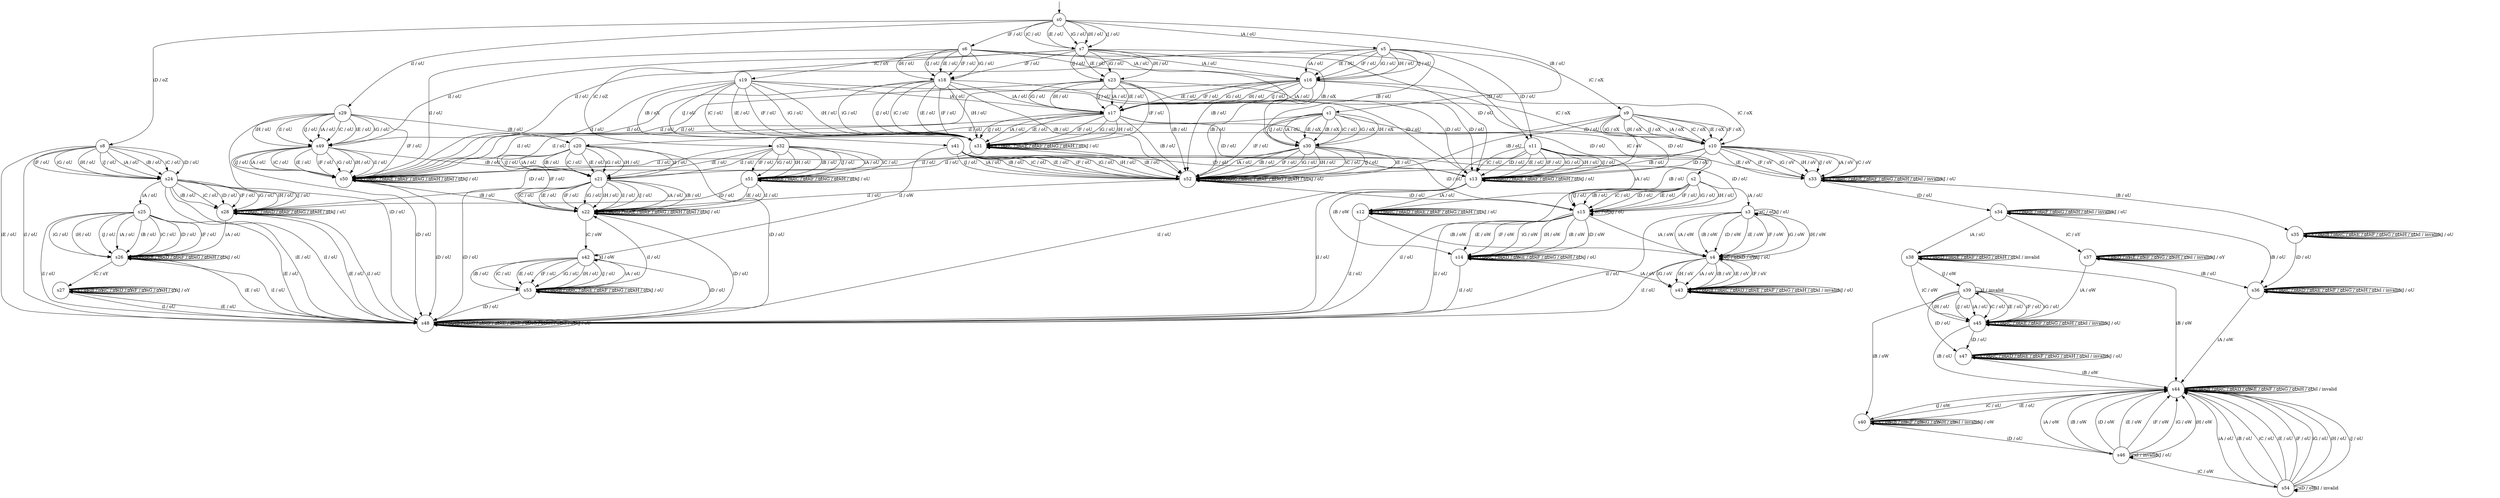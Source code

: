 digraph g {

	s0 [shape="circle" label="s0"];
	s1 [shape="circle" label="s1"];
	s2 [shape="circle" label="s2"];
	s3 [shape="circle" label="s3"];
	s4 [shape="circle" label="s4"];
	s5 [shape="circle" label="s5"];
	s6 [shape="circle" label="s6"];
	s7 [shape="circle" label="s7"];
	s8 [shape="circle" label="s8"];
	s9 [shape="circle" label="s9"];
	s10 [shape="circle" label="s10"];
	s11 [shape="circle" label="s11"];
	s12 [shape="circle" label="s12"];
	s13 [shape="circle" label="s13"];
	s14 [shape="circle" label="s14"];
	s15 [shape="circle" label="s15"];
	s16 [shape="circle" label="s16"];
	s17 [shape="circle" label="s17"];
	s18 [shape="circle" label="s18"];
	s19 [shape="circle" label="s19"];
	s20 [shape="circle" label="s20"];
	s21 [shape="circle" label="s21"];
	s22 [shape="circle" label="s22"];
	s23 [shape="circle" label="s23"];
	s24 [shape="circle" label="s24"];
	s25 [shape="circle" label="s25"];
	s26 [shape="circle" label="s26"];
	s27 [shape="circle" label="s27"];
	s28 [shape="circle" label="s28"];
	s29 [shape="circle" label="s29"];
	s30 [shape="circle" label="s30"];
	s31 [shape="circle" label="s31"];
	s32 [shape="circle" label="s32"];
	s33 [shape="circle" label="s33"];
	s34 [shape="circle" label="s34"];
	s35 [shape="circle" label="s35"];
	s36 [shape="circle" label="s36"];
	s37 [shape="circle" label="s37"];
	s38 [shape="circle" label="s38"];
	s39 [shape="circle" label="s39"];
	s40 [shape="circle" label="s40"];
	s41 [shape="circle" label="s41"];
	s42 [shape="circle" label="s42"];
	s43 [shape="circle" label="s43"];
	s44 [shape="circle" label="s44"];
	s45 [shape="circle" label="s45"];
	s46 [shape="circle" label="s46"];
	s47 [shape="circle" label="s47"];
	s48 [shape="circle" label="s48"];
	s49 [shape="circle" label="s49"];
	s50 [shape="circle" label="s50"];
	s51 [shape="circle" label="s51"];
	s52 [shape="circle" label="s52"];
	s53 [shape="circle" label="s53"];
	s54 [shape="circle" label="s54"];
	s0 -> s5 [label="iA / oU"];
	s0 -> s1 [label="iB / oU"];
	s0 -> s7 [label="iC / oU"];
	s0 -> s8 [label="iD / oZ"];
	s0 -> s7 [label="iE / oU"];
	s0 -> s6 [label="iF / oU"];
	s0 -> s7 [label="iG / oU"];
	s0 -> s7 [label="iH / oU"];
	s0 -> s29 [label="iI / oU"];
	s0 -> s7 [label="iJ / oU"];
	s1 -> s30 [label="iA / oU"];
	s1 -> s30 [label="iB / oX"];
	s1 -> s30 [label="iC / oU"];
	s1 -> s2 [label="iD / oU"];
	s1 -> s30 [label="iE / oX"];
	s1 -> s52 [label="iF / oU"];
	s1 -> s30 [label="iG / oX"];
	s1 -> s30 [label="iH / oX"];
	s1 -> s20 [label="iI / oU"];
	s1 -> s30 [label="iJ / oU"];
	s2 -> s3 [label="iA / oU"];
	s2 -> s15 [label="iB / oU"];
	s2 -> s15 [label="iC / oU"];
	s2 -> s15 [label="iD / oU"];
	s2 -> s15 [label="iE / oU"];
	s2 -> s15 [label="iF / oU"];
	s2 -> s15 [label="iG / oU"];
	s2 -> s15 [label="iH / oU"];
	s2 -> s48 [label="iI / oU"];
	s2 -> s15 [label="iJ / oU"];
	s3 -> s4 [label="iA / oW"];
	s3 -> s4 [label="iB / oW"];
	s3 -> s3 [label="iC / oU"];
	s3 -> s4 [label="iD / oW"];
	s3 -> s4 [label="iE / oW"];
	s3 -> s4 [label="iF / oW"];
	s3 -> s4 [label="iG / oW"];
	s3 -> s4 [label="iH / oW"];
	s3 -> s48 [label="iI / oU"];
	s3 -> s3 [label="iJ / oU"];
	s4 -> s43 [label="iA / oV"];
	s4 -> s43 [label="iB / oV"];
	s4 -> s4 [label="iC / oU"];
	s4 -> s4 [label="iD / oW"];
	s4 -> s43 [label="iE / oV"];
	s4 -> s43 [label="iF / oV"];
	s4 -> s43 [label="iG / oV"];
	s4 -> s43 [label="iH / oV"];
	s4 -> s48 [label="iI / oU"];
	s4 -> s4 [label="iJ / oU"];
	s5 -> s16 [label="iA / oU"];
	s5 -> s30 [label="iB / oU"];
	s5 -> s9 [label="iC / oX"];
	s5 -> s11 [label="iD / oU"];
	s5 -> s16 [label="iE / oU"];
	s5 -> s16 [label="iF / oU"];
	s5 -> s16 [label="iG / oU"];
	s5 -> s16 [label="iH / oU"];
	s5 -> s49 [label="iI / oU"];
	s5 -> s16 [label="iJ / oU"];
	s6 -> s16 [label="iA / oU"];
	s6 -> s52 [label="iB / oU"];
	s6 -> s19 [label="iC / oY"];
	s6 -> s13 [label="iD / oU"];
	s6 -> s18 [label="iE / oU"];
	s6 -> s18 [label="iF / oU"];
	s6 -> s18 [label="iG / oU"];
	s6 -> s18 [label="iH / oU"];
	s6 -> s50 [label="iI / oU"];
	s6 -> s18 [label="iJ / oU"];
	s7 -> s16 [label="iA / oU"];
	s7 -> s30 [label="iB / oX"];
	s7 -> s32 [label="iC / oZ"];
	s7 -> s11 [label="iD / oU"];
	s7 -> s23 [label="iE / oU"];
	s7 -> s18 [label="iF / oU"];
	s7 -> s23 [label="iG / oU"];
	s7 -> s23 [label="iH / oU"];
	s7 -> s49 [label="iI / oU"];
	s7 -> s23 [label="iJ / oU"];
	s8 -> s24 [label="iA / oU"];
	s8 -> s24 [label="iB / oU"];
	s8 -> s24 [label="iC / oU"];
	s8 -> s24 [label="iD / oU"];
	s8 -> s48 [label="iE / oU"];
	s8 -> s24 [label="iF / oU"];
	s8 -> s24 [label="iG / oU"];
	s8 -> s24 [label="iH / oU"];
	s8 -> s48 [label="iI / oU"];
	s8 -> s24 [label="iJ / oU"];
	s9 -> s10 [label="iA / oX"];
	s9 -> s52 [label="iB / oU"];
	s9 -> s10 [label="iC / oX"];
	s9 -> s13 [label="iD / oU"];
	s9 -> s10 [label="iE / oX"];
	s9 -> s10 [label="iF / oX"];
	s9 -> s10 [label="iG / oX"];
	s9 -> s10 [label="iH / oX"];
	s9 -> s50 [label="iI / oU"];
	s9 -> s10 [label="iJ / oX"];
	s10 -> s33 [label="iA / oV"];
	s10 -> s52 [label="iB / oU"];
	s10 -> s33 [label="iC / oV"];
	s10 -> s13 [label="iD / oU"];
	s10 -> s33 [label="iE / oV"];
	s10 -> s33 [label="iF / oV"];
	s10 -> s33 [label="iG / oV"];
	s10 -> s33 [label="iH / oV"];
	s10 -> s50 [label="iI / oU"];
	s10 -> s33 [label="iJ / oV"];
	s11 -> s12 [label="iA / oU"];
	s11 -> s15 [label="iB / oU"];
	s11 -> s13 [label="iC / oU"];
	s11 -> s13 [label="iD / oU"];
	s11 -> s13 [label="iE / oU"];
	s11 -> s13 [label="iF / oU"];
	s11 -> s13 [label="iG / oU"];
	s11 -> s13 [label="iH / oU"];
	s11 -> s48 [label="iI / oU"];
	s11 -> s13 [label="iJ / oU"];
	s12 -> s12 [label="iA / oU"];
	s12 -> s4 [label="iB / oW"];
	s12 -> s12 [label="iC / oU"];
	s12 -> s12 [label="iD / oU"];
	s12 -> s12 [label="iE / oU"];
	s12 -> s12 [label="iF / oU"];
	s12 -> s12 [label="iG / oU"];
	s12 -> s12 [label="iH / oU"];
	s12 -> s48 [label="iI / oU"];
	s12 -> s12 [label="iJ / oU"];
	s13 -> s12 [label="iA / oU"];
	s13 -> s14 [label="iB / oW"];
	s13 -> s13 [label="iC / oU"];
	s13 -> s13 [label="iD / oU"];
	s13 -> s13 [label="iE / oU"];
	s13 -> s13 [label="iF / oU"];
	s13 -> s13 [label="iG / oU"];
	s13 -> s13 [label="iH / oU"];
	s13 -> s48 [label="iI / oU"];
	s13 -> s13 [label="iJ / oU"];
	s14 -> s43 [label="iA / oV"];
	s14 -> s14 [label="iB / oU"];
	s14 -> s14 [label="iC / oU"];
	s14 -> s14 [label="iD / oW"];
	s14 -> s14 [label="iE / oU"];
	s14 -> s14 [label="iF / oU"];
	s14 -> s14 [label="iG / oU"];
	s14 -> s14 [label="iH / oU"];
	s14 -> s48 [label="iI / oU"];
	s14 -> s14 [label="iJ / oU"];
	s15 -> s4 [label="iA / oW"];
	s15 -> s14 [label="iB / oW"];
	s15 -> s15 [label="iC / oU"];
	s15 -> s14 [label="iD / oW"];
	s15 -> s14 [label="iE / oW"];
	s15 -> s14 [label="iF / oW"];
	s15 -> s14 [label="iG / oW"];
	s15 -> s14 [label="iH / oW"];
	s15 -> s48 [label="iI / oU"];
	s15 -> s15 [label="iJ / oU"];
	s16 -> s17 [label="iA / oU"];
	s16 -> s52 [label="iB / oU"];
	s16 -> s10 [label="iC / oX"];
	s16 -> s13 [label="iD / oU"];
	s16 -> s17 [label="iE / oU"];
	s16 -> s17 [label="iF / oU"];
	s16 -> s17 [label="iG / oU"];
	s16 -> s17 [label="iH / oU"];
	s16 -> s50 [label="iI / oU"];
	s16 -> s17 [label="iJ / oU"];
	s17 -> s31 [label="iA / oU"];
	s17 -> s52 [label="iB / oU"];
	s17 -> s33 [label="iC / oV"];
	s17 -> s13 [label="iD / oU"];
	s17 -> s31 [label="iE / oU"];
	s17 -> s31 [label="iF / oU"];
	s17 -> s31 [label="iG / oU"];
	s17 -> s31 [label="iH / oU"];
	s17 -> s50 [label="iI / oU"];
	s17 -> s31 [label="iJ / oU"];
	s18 -> s17 [label="iA / oU"];
	s18 -> s52 [label="iB / oU"];
	s18 -> s31 [label="iC / oU"];
	s18 -> s13 [label="iD / oU"];
	s18 -> s31 [label="iE / oU"];
	s18 -> s31 [label="iF / oU"];
	s18 -> s31 [label="iG / oU"];
	s18 -> s31 [label="iH / oU"];
	s18 -> s50 [label="iI / oU"];
	s18 -> s31 [label="iJ / oU"];
	s19 -> s17 [label="iA / oU"];
	s19 -> s41 [label="iB / oX"];
	s19 -> s31 [label="iC / oU"];
	s19 -> s13 [label="iD / oU"];
	s19 -> s31 [label="iE / oU"];
	s19 -> s31 [label="iF / oU"];
	s19 -> s31 [label="iG / oU"];
	s19 -> s31 [label="iH / oU"];
	s19 -> s50 [label="iI / oU"];
	s19 -> s31 [label="iJ / oU"];
	s20 -> s21 [label="iA / oU"];
	s20 -> s21 [label="iB / oU"];
	s20 -> s21 [label="iC / oU"];
	s20 -> s48 [label="iD / oU"];
	s20 -> s21 [label="iE / oU"];
	s20 -> s22 [label="iF / oU"];
	s20 -> s21 [label="iG / oU"];
	s20 -> s21 [label="iH / oU"];
	s20 -> s21 [label="iI / oU"];
	s20 -> s21 [label="iJ / oU"];
	s21 -> s22 [label="iA / oU"];
	s21 -> s22 [label="iB / oU"];
	s21 -> s22 [label="iC / oU"];
	s21 -> s48 [label="iD / oU"];
	s21 -> s22 [label="iE / oU"];
	s21 -> s22 [label="iF / oU"];
	s21 -> s22 [label="iG / oU"];
	s21 -> s22 [label="iH / oU"];
	s21 -> s22 [label="iI / oU"];
	s21 -> s22 [label="iJ / oU"];
	s22 -> s22 [label="iA / oU"];
	s22 -> s22 [label="iB / oU"];
	s22 -> s42 [label="iC / oW"];
	s22 -> s48 [label="iD / oU"];
	s22 -> s22 [label="iE / oU"];
	s22 -> s22 [label="iF / oU"];
	s22 -> s22 [label="iG / oU"];
	s22 -> s22 [label="iH / oU"];
	s22 -> s22 [label="iI / oU"];
	s22 -> s22 [label="iJ / oU"];
	s23 -> s17 [label="iA / oU"];
	s23 -> s52 [label="iB / oU"];
	s23 -> s10 [label="iC / oX"];
	s23 -> s13 [label="iD / oU"];
	s23 -> s17 [label="iE / oU"];
	s23 -> s31 [label="iF / oU"];
	s23 -> s17 [label="iG / oU"];
	s23 -> s17 [label="iH / oU"];
	s23 -> s50 [label="iI / oU"];
	s23 -> s17 [label="iJ / oU"];
	s24 -> s25 [label="iA / oU"];
	s24 -> s28 [label="iB / oU"];
	s24 -> s28 [label="iC / oU"];
	s24 -> s28 [label="iD / oU"];
	s24 -> s48 [label="iE / oU"];
	s24 -> s28 [label="iF / oU"];
	s24 -> s28 [label="iG / oU"];
	s24 -> s28 [label="iH / oU"];
	s24 -> s48 [label="iI / oU"];
	s24 -> s28 [label="iJ / oU"];
	s25 -> s26 [label="iA / oU"];
	s25 -> s26 [label="iB / oU"];
	s25 -> s26 [label="iC / oU"];
	s25 -> s26 [label="iD / oU"];
	s25 -> s48 [label="iE / oU"];
	s25 -> s26 [label="iF / oU"];
	s25 -> s26 [label="iG / oU"];
	s25 -> s26 [label="iH / oU"];
	s25 -> s48 [label="iI / oU"];
	s25 -> s26 [label="iJ / oU"];
	s26 -> s26 [label="iA / oU"];
	s26 -> s26 [label="iB / oU"];
	s26 -> s27 [label="iC / oY"];
	s26 -> s26 [label="iD / oU"];
	s26 -> s48 [label="iE / oU"];
	s26 -> s26 [label="iF / oU"];
	s26 -> s26 [label="iG / oU"];
	s26 -> s26 [label="iH / oU"];
	s26 -> s48 [label="iI / oU"];
	s26 -> s26 [label="iJ / oU"];
	s27 -> s27 [label="iA / oY"];
	s27 -> s27 [label="iB / oY"];
	s27 -> s27 [label="iC / oY"];
	s27 -> s27 [label="iD / oY"];
	s27 -> s48 [label="iE / oU"];
	s27 -> s27 [label="iF / oY"];
	s27 -> s27 [label="iG / oY"];
	s27 -> s27 [label="iH / oY"];
	s27 -> s48 [label="iI / oU"];
	s27 -> s27 [label="iJ / oY"];
	s28 -> s26 [label="iA / oU"];
	s28 -> s28 [label="iB / oU"];
	s28 -> s28 [label="iC / oU"];
	s28 -> s28 [label="iD / oU"];
	s28 -> s48 [label="iE / oU"];
	s28 -> s28 [label="iF / oU"];
	s28 -> s28 [label="iG / oU"];
	s28 -> s28 [label="iH / oU"];
	s28 -> s48 [label="iI / oU"];
	s28 -> s28 [label="iJ / oU"];
	s29 -> s49 [label="iA / oU"];
	s29 -> s20 [label="iB / oU"];
	s29 -> s49 [label="iC / oU"];
	s29 -> s48 [label="iD / oU"];
	s29 -> s49 [label="iE / oU"];
	s29 -> s50 [label="iF / oU"];
	s29 -> s49 [label="iG / oU"];
	s29 -> s49 [label="iH / oU"];
	s29 -> s49 [label="iI / oU"];
	s29 -> s49 [label="iJ / oU"];
	s30 -> s52 [label="iA / oU"];
	s30 -> s52 [label="iB / oU"];
	s30 -> s52 [label="iC / oU"];
	s30 -> s15 [label="iD / oU"];
	s30 -> s52 [label="iE / oU"];
	s30 -> s52 [label="iF / oU"];
	s30 -> s52 [label="iG / oU"];
	s30 -> s52 [label="iH / oU"];
	s30 -> s21 [label="iI / oU"];
	s30 -> s52 [label="iJ / oU"];
	s31 -> s31 [label="iA / oU"];
	s31 -> s52 [label="iB / oU"];
	s31 -> s31 [label="iC / oU"];
	s31 -> s13 [label="iD / oU"];
	s31 -> s31 [label="iE / oU"];
	s31 -> s31 [label="iF / oU"];
	s31 -> s31 [label="iG / oU"];
	s31 -> s31 [label="iH / oU"];
	s31 -> s50 [label="iI / oU"];
	s31 -> s31 [label="iJ / oU"];
	s32 -> s51 [label="iA / oU"];
	s32 -> s51 [label="iB / oU"];
	s32 -> s51 [label="iC / oU"];
	s32 -> s28 [label="iD / oU"];
	s32 -> s21 [label="iE / oU"];
	s32 -> s51 [label="iF / oU"];
	s32 -> s51 [label="iG / oU"];
	s32 -> s51 [label="iH / oU"];
	s32 -> s21 [label="iI / oU"];
	s32 -> s51 [label="iJ / oU"];
	s33 -> s33 [label="iA / oU"];
	s33 -> s35 [label="iB / oU"];
	s33 -> s33 [label="iC / oU"];
	s33 -> s34 [label="iD / oU"];
	s33 -> s33 [label="iE / oU"];
	s33 -> s33 [label="iF / oU"];
	s33 -> s33 [label="iG / oU"];
	s33 -> s33 [label="iH / oU"];
	s33 -> s33 [label="iI / invalid"];
	s33 -> s33 [label="iJ / oU"];
	s34 -> s38 [label="iA / oU"];
	s34 -> s36 [label="iB / oU"];
	s34 -> s37 [label="iC / oY"];
	s34 -> s34 [label="iD / oU"];
	s34 -> s34 [label="iE / oU"];
	s34 -> s34 [label="iF / oU"];
	s34 -> s34 [label="iG / oU"];
	s34 -> s34 [label="iH / oU"];
	s34 -> s34 [label="iI / invalid"];
	s34 -> s34 [label="iJ / oU"];
	s35 -> s35 [label="iA / oU"];
	s35 -> s35 [label="iB / oU"];
	s35 -> s35 [label="iC / oU"];
	s35 -> s36 [label="iD / oU"];
	s35 -> s35 [label="iE / oU"];
	s35 -> s35 [label="iF / oU"];
	s35 -> s35 [label="iG / oU"];
	s35 -> s35 [label="iH / oU"];
	s35 -> s35 [label="iI / invalid"];
	s35 -> s35 [label="iJ / oU"];
	s36 -> s44 [label="iA / oW"];
	s36 -> s36 [label="iB / oU"];
	s36 -> s36 [label="iC / oU"];
	s36 -> s36 [label="iD / oU"];
	s36 -> s36 [label="iE / oU"];
	s36 -> s36 [label="iF / oU"];
	s36 -> s36 [label="iG / oU"];
	s36 -> s36 [label="iH / oU"];
	s36 -> s36 [label="iI / invalid"];
	s36 -> s36 [label="iJ / oU"];
	s37 -> s45 [label="iA / oW"];
	s37 -> s36 [label="iB / oU"];
	s37 -> s37 [label="iC / oY"];
	s37 -> s37 [label="iD / oY"];
	s37 -> s37 [label="iE / oY"];
	s37 -> s37 [label="iF / oY"];
	s37 -> s37 [label="iG / oY"];
	s37 -> s37 [label="iH / oY"];
	s37 -> s37 [label="iI / invalid"];
	s37 -> s37 [label="iJ / oY"];
	s38 -> s38 [label="iA / oU"];
	s38 -> s44 [label="iB / oW"];
	s38 -> s45 [label="iC / oW"];
	s38 -> s38 [label="iD / oU"];
	s38 -> s38 [label="iE / oU"];
	s38 -> s38 [label="iF / oU"];
	s38 -> s38 [label="iG / oU"];
	s38 -> s38 [label="iH / oU"];
	s38 -> s38 [label="iI / invalid"];
	s38 -> s39 [label="iJ / oW"];
	s39 -> s45 [label="iA / oU"];
	s39 -> s40 [label="iB / oW"];
	s39 -> s45 [label="iC / oU"];
	s39 -> s47 [label="iD / oU"];
	s39 -> s45 [label="iE / oU"];
	s39 -> s45 [label="iF / oU"];
	s39 -> s45 [label="iG / oU"];
	s39 -> s45 [label="iH / oU"];
	s39 -> s39 [label="iI / invalid"];
	s39 -> s45 [label="iJ / oU"];
	s40 -> s40 [label="iA / oW"];
	s40 -> s40 [label="iB / oW"];
	s40 -> s44 [label="iC / oU"];
	s40 -> s46 [label="iD / oU"];
	s40 -> s44 [label="iE / oU"];
	s40 -> s40 [label="iF / oW"];
	s40 -> s40 [label="iG / oW"];
	s40 -> s40 [label="iH / oW"];
	s40 -> s40 [label="iI / invalid"];
	s40 -> s40 [label="iJ / oW"];
	s41 -> s52 [label="iA / oU"];
	s41 -> s52 [label="iB / oU"];
	s41 -> s52 [label="iC / oU"];
	s41 -> s15 [label="iD / oU"];
	s41 -> s52 [label="iE / oU"];
	s41 -> s52 [label="iF / oU"];
	s41 -> s52 [label="iG / oU"];
	s41 -> s52 [label="iH / oU"];
	s41 -> s42 [label="iI / oW"];
	s41 -> s52 [label="iJ / oU"];
	s42 -> s53 [label="iA / oU"];
	s42 -> s53 [label="iB / oU"];
	s42 -> s53 [label="iC / oU"];
	s42 -> s48 [label="iD / oU"];
	s42 -> s53 [label="iE / oU"];
	s42 -> s53 [label="iF / oU"];
	s42 -> s53 [label="iG / oU"];
	s42 -> s53 [label="iH / oU"];
	s42 -> s42 [label="iI / oW"];
	s42 -> s53 [label="iJ / oU"];
	s43 -> s43 [label="iA / oU"];
	s43 -> s43 [label="iB / oU"];
	s43 -> s43 [label="iC / oU"];
	s43 -> s43 [label="iD / oU"];
	s43 -> s43 [label="iE / oU"];
	s43 -> s43 [label="iF / oU"];
	s43 -> s43 [label="iG / oU"];
	s43 -> s43 [label="iH / oU"];
	s43 -> s43 [label="iI / invalid"];
	s43 -> s43 [label="iJ / oU"];
	s44 -> s44 [label="iA / oU"];
	s44 -> s44 [label="iB / oU"];
	s44 -> s44 [label="iC / oU"];
	s44 -> s44 [label="iD / oW"];
	s44 -> s44 [label="iE / oU"];
	s44 -> s44 [label="iF / oU"];
	s44 -> s44 [label="iG / oU"];
	s44 -> s44 [label="iH / oU"];
	s44 -> s44 [label="iI / invalid"];
	s44 -> s40 [label="iJ / oW"];
	s45 -> s45 [label="iA / oU"];
	s45 -> s44 [label="iB / oU"];
	s45 -> s45 [label="iC / oU"];
	s45 -> s47 [label="iD / oU"];
	s45 -> s45 [label="iE / oU"];
	s45 -> s45 [label="iF / oU"];
	s45 -> s45 [label="iG / oU"];
	s45 -> s45 [label="iH / oU"];
	s45 -> s45 [label="iI / invalid"];
	s45 -> s45 [label="iJ / oU"];
	s46 -> s44 [label="iA / oW"];
	s46 -> s44 [label="iB / oW"];
	s46 -> s54 [label="iC / oW"];
	s46 -> s44 [label="iD / oW"];
	s46 -> s44 [label="iE / oW"];
	s46 -> s44 [label="iF / oW"];
	s46 -> s44 [label="iG / oW"];
	s46 -> s44 [label="iH / oW"];
	s46 -> s46 [label="iI / invalid"];
	s46 -> s46 [label="iJ / oU"];
	s47 -> s47 [label="iA / oU"];
	s47 -> s44 [label="iB / oW"];
	s47 -> s47 [label="iC / oU"];
	s47 -> s47 [label="iD / oU"];
	s47 -> s47 [label="iE / oU"];
	s47 -> s47 [label="iF / oU"];
	s47 -> s47 [label="iG / oU"];
	s47 -> s47 [label="iH / oU"];
	s47 -> s47 [label="iI / invalid"];
	s47 -> s47 [label="iJ / oU"];
	s48 -> s48 [label="iA / oU"];
	s48 -> s48 [label="iB / oU"];
	s48 -> s48 [label="iC / oU"];
	s48 -> s48 [label="iD / oU"];
	s48 -> s48 [label="iE / oU"];
	s48 -> s48 [label="iF / oU"];
	s48 -> s48 [label="iG / oU"];
	s48 -> s48 [label="iH / oU"];
	s48 -> s48 [label="iI / oU"];
	s48 -> s48 [label="iJ / oU"];
	s49 -> s50 [label="iA / oU"];
	s49 -> s21 [label="iB / oU"];
	s49 -> s50 [label="iC / oU"];
	s49 -> s48 [label="iD / oU"];
	s49 -> s50 [label="iE / oU"];
	s49 -> s50 [label="iF / oU"];
	s49 -> s50 [label="iG / oU"];
	s49 -> s50 [label="iH / oU"];
	s49 -> s50 [label="iI / oU"];
	s49 -> s50 [label="iJ / oU"];
	s50 -> s50 [label="iA / oU"];
	s50 -> s22 [label="iB / oU"];
	s50 -> s50 [label="iC / oU"];
	s50 -> s48 [label="iD / oU"];
	s50 -> s50 [label="iE / oU"];
	s50 -> s50 [label="iF / oU"];
	s50 -> s50 [label="iG / oU"];
	s50 -> s50 [label="iH / oU"];
	s50 -> s50 [label="iI / oU"];
	s50 -> s50 [label="iJ / oU"];
	s51 -> s51 [label="iA / oU"];
	s51 -> s51 [label="iB / oU"];
	s51 -> s51 [label="iC / oU"];
	s51 -> s28 [label="iD / oU"];
	s51 -> s22 [label="iE / oU"];
	s51 -> s51 [label="iF / oU"];
	s51 -> s51 [label="iG / oU"];
	s51 -> s51 [label="iH / oU"];
	s51 -> s22 [label="iI / oU"];
	s51 -> s51 [label="iJ / oU"];
	s52 -> s52 [label="iA / oU"];
	s52 -> s52 [label="iB / oU"];
	s52 -> s52 [label="iC / oU"];
	s52 -> s15 [label="iD / oU"];
	s52 -> s52 [label="iE / oU"];
	s52 -> s52 [label="iF / oU"];
	s52 -> s52 [label="iG / oU"];
	s52 -> s52 [label="iH / oU"];
	s52 -> s22 [label="iI / oU"];
	s52 -> s52 [label="iJ / oU"];
	s53 -> s53 [label="iA / oU"];
	s53 -> s53 [label="iB / oU"];
	s53 -> s53 [label="iC / oU"];
	s53 -> s48 [label="iD / oU"];
	s53 -> s53 [label="iE / oU"];
	s53 -> s53 [label="iF / oU"];
	s53 -> s53 [label="iG / oU"];
	s53 -> s53 [label="iH / oU"];
	s53 -> s22 [label="iI / oU"];
	s53 -> s53 [label="iJ / oU"];
	s54 -> s44 [label="iA / oU"];
	s54 -> s44 [label="iB / oU"];
	s54 -> s44 [label="iC / oU"];
	s54 -> s54 [label="iD / oW"];
	s54 -> s44 [label="iE / oU"];
	s54 -> s44 [label="iF / oU"];
	s54 -> s44 [label="iG / oU"];
	s54 -> s44 [label="iH / oU"];
	s54 -> s54 [label="iI / invalid"];
	s54 -> s44 [label="iJ / oU"];

__start0 [label="" shape="none" width="0" height="0"];
__start0 -> s0;

}
